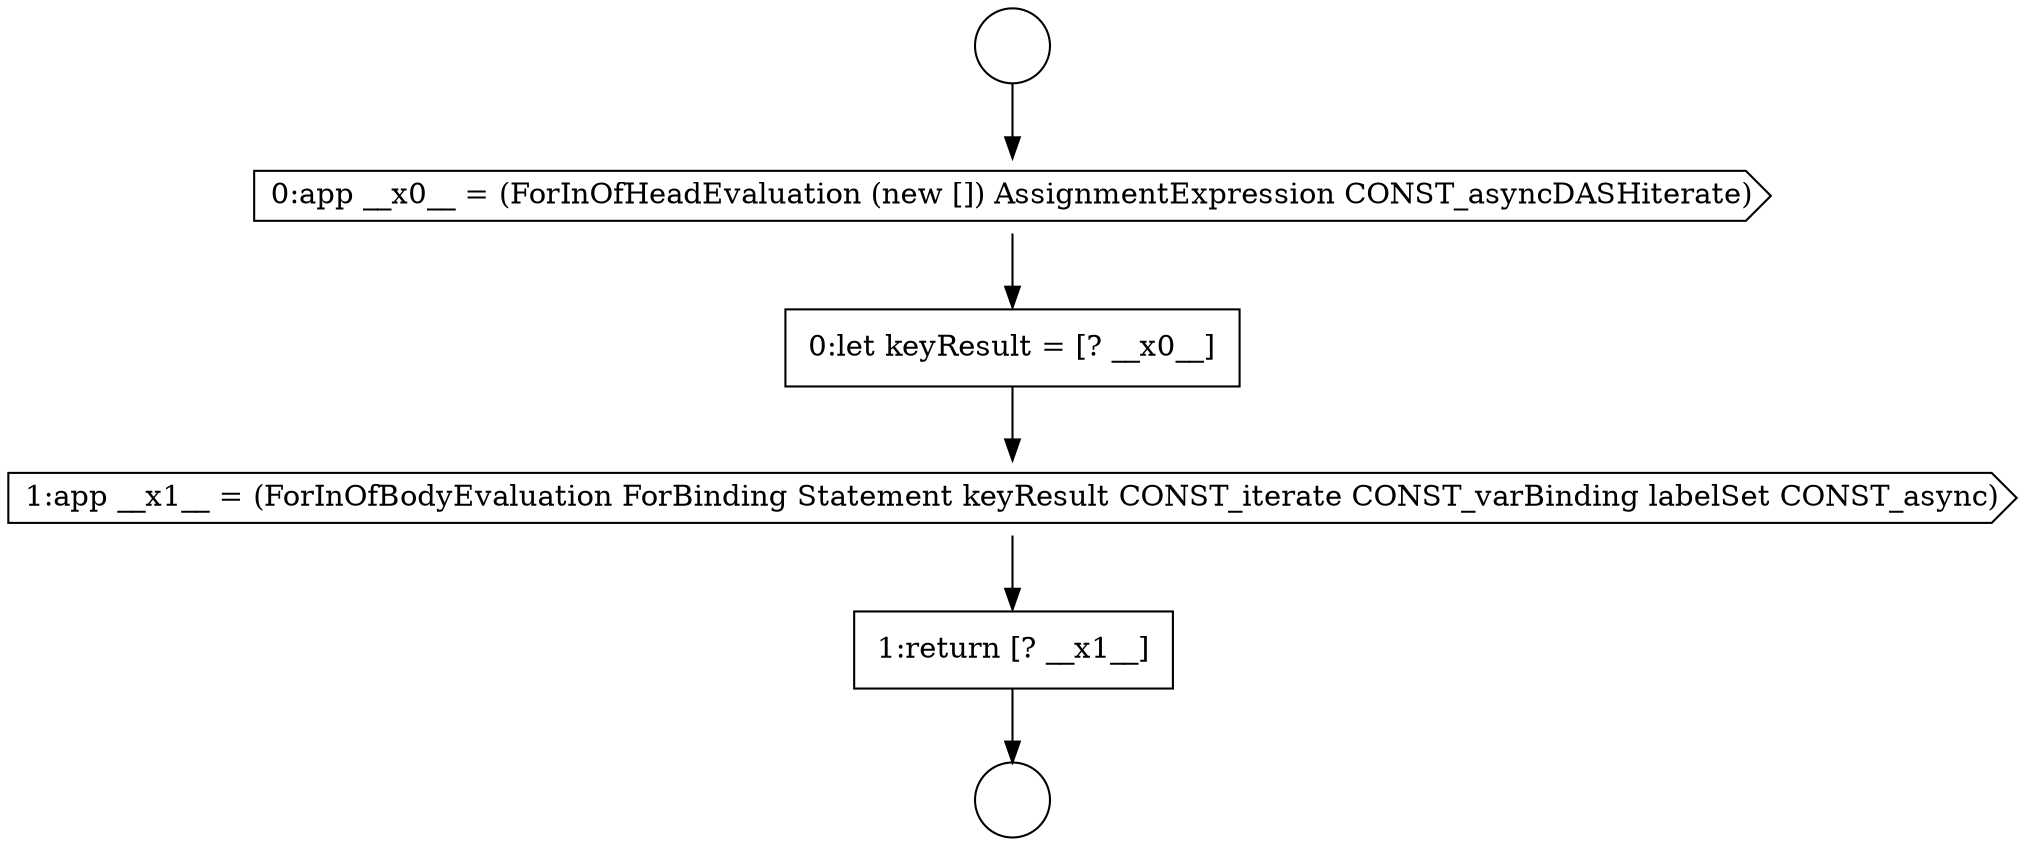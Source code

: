 digraph {
  node7028 [shape=none, margin=0, label=<<font color="black">
    <table border="0" cellborder="1" cellspacing="0" cellpadding="10">
      <tr><td align="left">0:let keyResult = [? __x0__]</td></tr>
    </table>
  </font>> color="black" fillcolor="white" style=filled]
  node7027 [shape=cds, label=<<font color="black">0:app __x0__ = (ForInOfHeadEvaluation (new []) AssignmentExpression CONST_asyncDASHiterate)</font>> color="black" fillcolor="white" style=filled]
  node7030 [shape=none, margin=0, label=<<font color="black">
    <table border="0" cellborder="1" cellspacing="0" cellpadding="10">
      <tr><td align="left">1:return [? __x1__]</td></tr>
    </table>
  </font>> color="black" fillcolor="white" style=filled]
  node7026 [shape=circle label=" " color="black" fillcolor="white" style=filled]
  node7029 [shape=cds, label=<<font color="black">1:app __x1__ = (ForInOfBodyEvaluation ForBinding Statement keyResult CONST_iterate CONST_varBinding labelSet CONST_async)</font>> color="black" fillcolor="white" style=filled]
  node7025 [shape=circle label=" " color="black" fillcolor="white" style=filled]
  node7025 -> node7027 [ color="black"]
  node7027 -> node7028 [ color="black"]
  node7029 -> node7030 [ color="black"]
  node7028 -> node7029 [ color="black"]
  node7030 -> node7026 [ color="black"]
}

